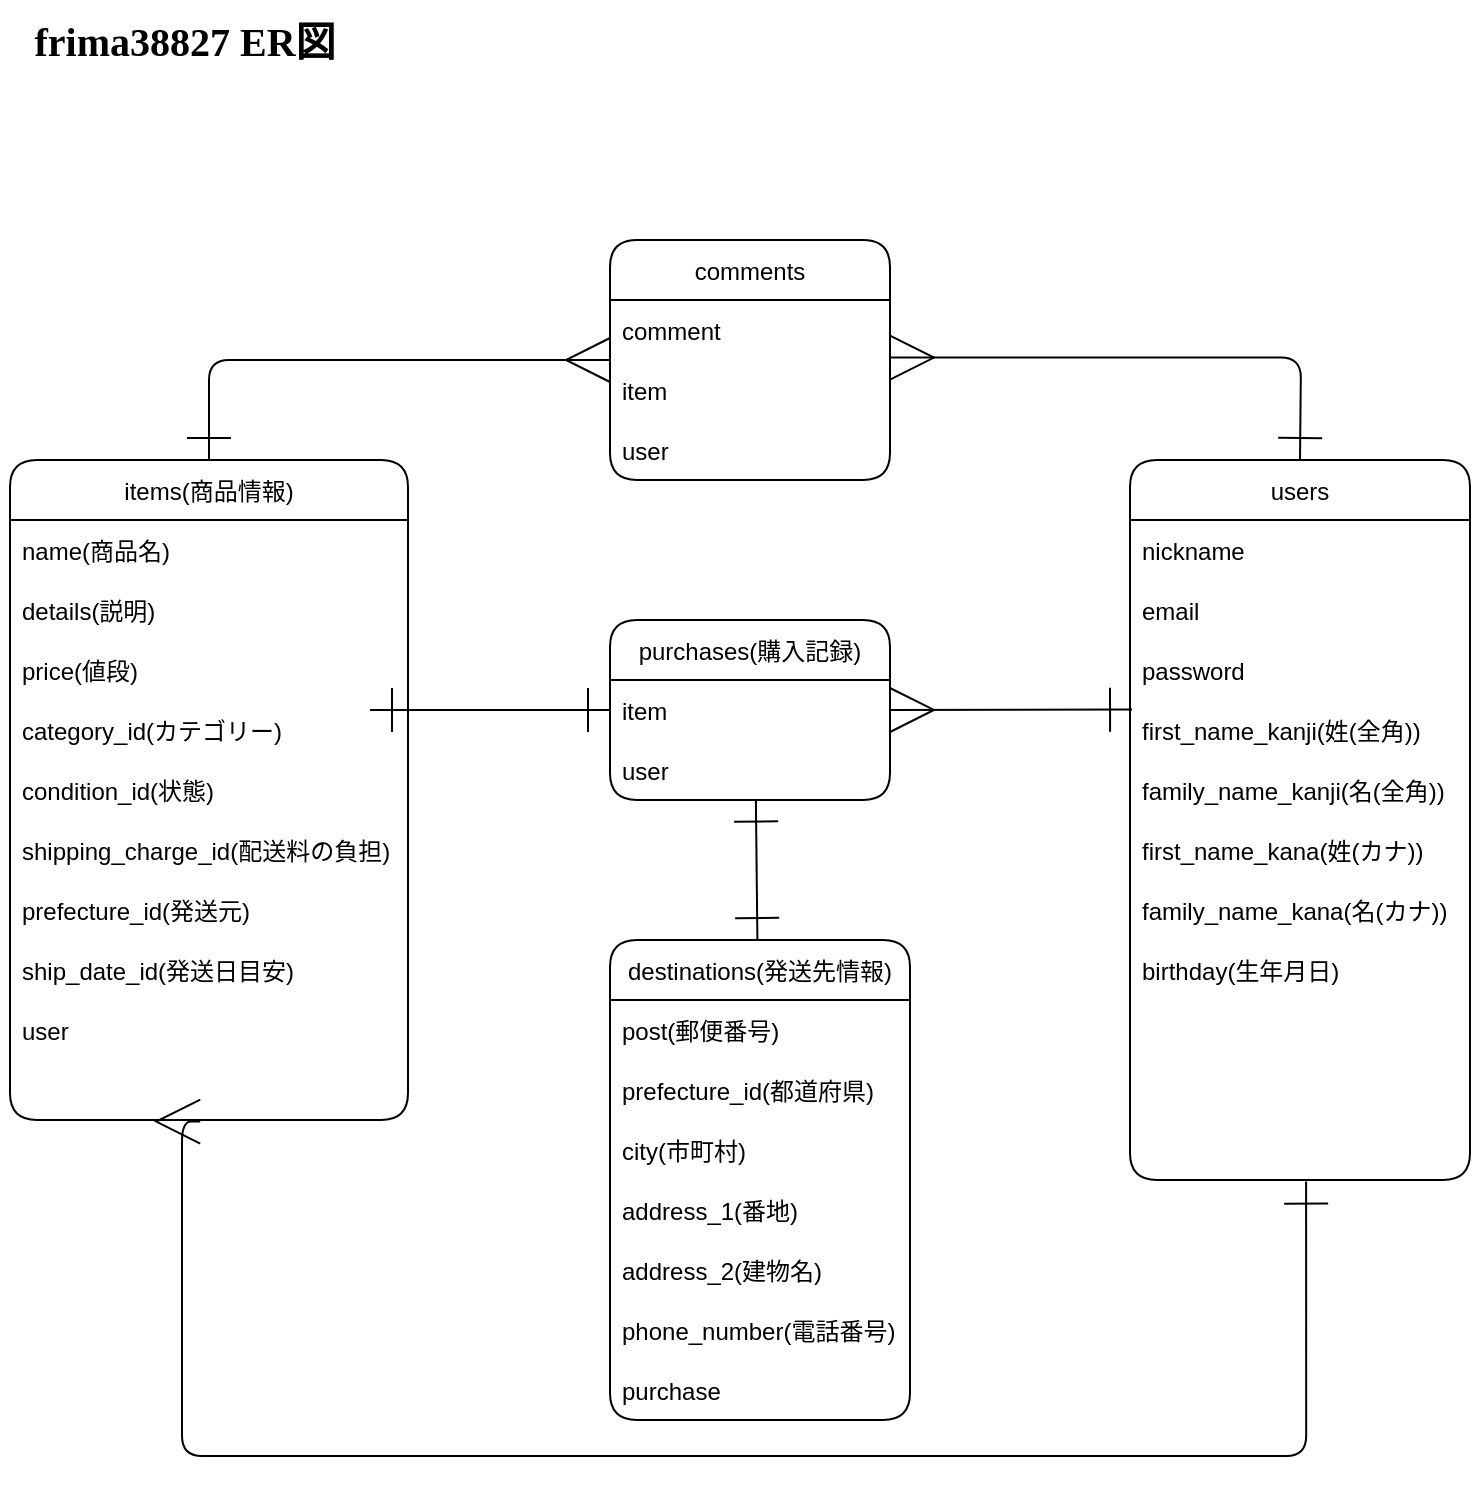 <mxfile>
    <diagram id="gMvuXIRVRAnpv44imqWm" name="ページ1">
        <mxGraphModel dx="807" dy="860" grid="0" gridSize="10" guides="1" tooltips="1" connect="1" arrows="1" fold="1" page="1" pageScale="1" pageWidth="1169" pageHeight="827" background="#ffffff" math="0" shadow="0">
            <root>
                <mxCell id="0"/>
                <mxCell id="1" parent="0"/>
                <mxCell id="82" value="comments" style="swimlane;fontStyle=0;childLayout=stackLayout;horizontal=1;startSize=30;horizontalStack=0;resizeParent=1;resizeParentMax=0;resizeLast=0;collapsible=1;marginBottom=0;rounded=1;fillColor=none;fontColor=#000000;strokeColor=#000000;" parent="1" vertex="1">
                    <mxGeometry x="520" y="170" width="140" height="120" as="geometry"/>
                </mxCell>
                <mxCell id="83" value="comment" style="text;align=left;verticalAlign=middle;spacingLeft=4;spacingRight=4;overflow=hidden;points=[[0,0.5],[1,0.5]];portConstraint=eastwest;rotatable=0;rounded=1;fontColor=#000000;" parent="82" vertex="1">
                    <mxGeometry y="30" width="140" height="30" as="geometry"/>
                </mxCell>
                <mxCell id="174" value="item" style="text;strokeColor=none;fillColor=none;align=left;verticalAlign=middle;spacingLeft=4;spacingRight=4;overflow=hidden;points=[[0,0.5],[1,0.5]];portConstraint=eastwest;rotatable=0;rounded=1;fontColor=#000000;" parent="82" vertex="1">
                    <mxGeometry y="60" width="140" height="30" as="geometry"/>
                </mxCell>
                <mxCell id="173" value="user" style="text;strokeColor=none;fillColor=none;align=left;verticalAlign=middle;spacingLeft=4;spacingRight=4;overflow=hidden;points=[[0,0.5],[1,0.5]];portConstraint=eastwest;rotatable=0;rounded=1;fontColor=#000000;" parent="82" vertex="1">
                    <mxGeometry y="90" width="140" height="30" as="geometry"/>
                </mxCell>
                <mxCell id="143" style="rounded=1;html=1;endArrow=ERmany;endFill=0;strokeWidth=1;endSize=20;startSize=20;sourcePerimeterSpacing=0;jumpSize=6;startArrow=ERone;startFill=0;elbow=vertical;exitX=0.5;exitY=0;exitDx=0;exitDy=0;edgeStyle=orthogonalEdgeStyle;fontColor=#000000;strokeColor=#000000;" parent="1" source="86" target="82" edge="1">
                    <mxGeometry relative="1" as="geometry">
                        <mxPoint x="530.98" y="245.61" as="targetPoint"/>
                    </mxGeometry>
                </mxCell>
                <mxCell id="86" value="items(商品情報)" style="swimlane;fontStyle=0;childLayout=stackLayout;horizontal=1;startSize=30;horizontalStack=0;resizeParent=1;resizeParentMax=0;resizeLast=0;collapsible=1;marginBottom=0;rounded=1;fillColor=none;fontColor=#000000;strokeColor=#000000;" parent="1" vertex="1">
                    <mxGeometry x="220" y="280" width="199" height="330" as="geometry"/>
                </mxCell>
                <mxCell id="87" value="name(商品名)" style="text;strokeColor=none;fillColor=none;align=left;verticalAlign=middle;spacingLeft=4;spacingRight=4;overflow=hidden;points=[[0,0.5],[1,0.5]];portConstraint=eastwest;rotatable=0;rounded=1;fontColor=#000000;" parent="86" vertex="1">
                    <mxGeometry y="30" width="199" height="30" as="geometry"/>
                </mxCell>
                <mxCell id="140" value="details(説明)" style="text;strokeColor=none;fillColor=none;align=left;verticalAlign=middle;spacingLeft=4;spacingRight=4;overflow=hidden;points=[[0,0.5],[1,0.5]];portConstraint=eastwest;rotatable=0;rounded=1;fontColor=#000000;" parent="86" vertex="1">
                    <mxGeometry y="60" width="199" height="30" as="geometry"/>
                </mxCell>
                <mxCell id="155" value="price(値段)" style="text;strokeColor=none;fillColor=none;align=left;verticalAlign=middle;spacingLeft=4;spacingRight=4;overflow=hidden;points=[[0,0.5],[1,0.5]];portConstraint=eastwest;rotatable=0;rounded=1;fontColor=#000000;" parent="86" vertex="1">
                    <mxGeometry y="90" width="199" height="30" as="geometry"/>
                </mxCell>
                <mxCell id="129" value="category_id(カテゴリー)" style="text;strokeColor=none;fillColor=none;align=left;verticalAlign=middle;spacingLeft=4;spacingRight=4;overflow=hidden;points=[[0,0.5],[1,0.5]];portConstraint=eastwest;rotatable=0;rounded=1;fontColor=#000000;" parent="86" vertex="1">
                    <mxGeometry y="120" width="199" height="30" as="geometry"/>
                </mxCell>
                <mxCell id="130" value="condition_id(状態)" style="text;strokeColor=none;fillColor=none;align=left;verticalAlign=middle;spacingLeft=4;spacingRight=4;overflow=hidden;points=[[0,0.5],[1,0.5]];portConstraint=eastwest;rotatable=0;rounded=1;fontColor=#000000;" parent="86" vertex="1">
                    <mxGeometry y="150" width="199" height="30" as="geometry"/>
                </mxCell>
                <mxCell id="139" value="shipping_charge_id(配送料の負担)" style="text;strokeColor=none;fillColor=none;align=left;verticalAlign=middle;spacingLeft=4;spacingRight=4;overflow=hidden;points=[[0,0.5],[1,0.5]];portConstraint=eastwest;rotatable=0;rounded=1;fontColor=#000000;" parent="86" vertex="1">
                    <mxGeometry y="180" width="199" height="30" as="geometry"/>
                </mxCell>
                <mxCell id="131" value="prefecture_id(発送元)" style="text;strokeColor=none;fillColor=none;align=left;verticalAlign=middle;spacingLeft=4;spacingRight=4;overflow=hidden;points=[[0,0.5],[1,0.5]];portConstraint=eastwest;rotatable=0;rounded=1;fontColor=#000000;" parent="86" vertex="1">
                    <mxGeometry y="210" width="199" height="30" as="geometry"/>
                </mxCell>
                <mxCell id="141" value="ship_date_id(発送日目安)" style="text;strokeColor=none;fillColor=none;align=left;verticalAlign=middle;spacingLeft=4;spacingRight=4;overflow=hidden;points=[[0,0.5],[1,0.5]];portConstraint=eastwest;rotatable=0;rounded=1;fontColor=#000000;" parent="86" vertex="1">
                    <mxGeometry y="240" width="199" height="30" as="geometry"/>
                </mxCell>
                <mxCell id="132" value="user" style="text;strokeColor=none;fillColor=none;align=left;verticalAlign=middle;spacingLeft=4;spacingRight=4;overflow=hidden;points=[[0,0.5],[1,0.5]];portConstraint=eastwest;rotatable=0;rounded=1;fontColor=#000000;" parent="86" vertex="1">
                    <mxGeometry y="270" width="199" height="30" as="geometry"/>
                </mxCell>
                <mxCell id="133" style="text;strokeColor=none;fillColor=none;align=left;verticalAlign=middle;spacingLeft=4;spacingRight=4;overflow=hidden;points=[[0,0.5],[1,0.5]];portConstraint=eastwest;rotatable=0;rounded=1;fontColor=#000000;" parent="86" vertex="1">
                    <mxGeometry y="300" width="199" height="30" as="geometry"/>
                </mxCell>
                <mxCell id="90" value="users" style="swimlane;fontStyle=0;childLayout=stackLayout;horizontal=1;startSize=30;horizontalStack=0;resizeParent=1;resizeParentMax=0;resizeLast=0;collapsible=1;marginBottom=0;swimlaneFillColor=none;rounded=1;fillColor=none;fontColor=#000000;strokeColor=#000000;" parent="1" vertex="1">
                    <mxGeometry x="780" y="280" width="170" height="360" as="geometry"/>
                </mxCell>
                <mxCell id="91" value="nickname" style="text;strokeColor=none;fillColor=none;align=left;verticalAlign=middle;spacingLeft=4;spacingRight=4;overflow=hidden;points=[[0,0.5],[1,0.5]];portConstraint=eastwest;rotatable=0;rounded=1;fontColor=#000000;" parent="90" vertex="1">
                    <mxGeometry y="30" width="170" height="30" as="geometry"/>
                </mxCell>
                <mxCell id="92" value="email" style="text;strokeColor=none;fillColor=none;align=left;verticalAlign=middle;spacingLeft=4;spacingRight=4;overflow=hidden;points=[[0,0.5],[1,0.5]];portConstraint=eastwest;rotatable=0;rounded=1;fontColor=#000000;" parent="90" vertex="1">
                    <mxGeometry y="60" width="170" height="30" as="geometry"/>
                </mxCell>
                <mxCell id="93" value="password" style="text;strokeColor=none;fillColor=none;align=left;verticalAlign=middle;spacingLeft=4;spacingRight=4;overflow=hidden;points=[[0,0.5],[1,0.5]];portConstraint=eastwest;rotatable=0;rounded=1;fontColor=#000000;" parent="90" vertex="1">
                    <mxGeometry y="90" width="170" height="30" as="geometry"/>
                </mxCell>
                <mxCell id="125" value="first_name_kanji(姓(全角))" style="text;strokeColor=none;fillColor=none;align=left;verticalAlign=middle;spacingLeft=4;spacingRight=4;overflow=hidden;points=[[0,0.5],[1,0.5]];portConstraint=eastwest;rotatable=0;container=0;rounded=1;fontColor=#000000;" parent="90" vertex="1">
                    <mxGeometry y="120" width="170" height="30" as="geometry"/>
                </mxCell>
                <mxCell id="126" value="family_name_kanji(名(全角))" style="text;strokeColor=none;fillColor=none;align=left;verticalAlign=middle;spacingLeft=4;spacingRight=4;overflow=hidden;points=[[0,0.5],[1,0.5]];portConstraint=eastwest;rotatable=0;container=0;rounded=1;fontColor=#000000;" parent="90" vertex="1">
                    <mxGeometry y="150" width="170" height="30" as="geometry"/>
                </mxCell>
                <mxCell id="127" value="first_name_kana(姓(カナ))" style="text;strokeColor=none;fillColor=none;align=left;verticalAlign=middle;spacingLeft=4;spacingRight=4;overflow=hidden;points=[[0,0.5],[1,0.5]];portConstraint=eastwest;rotatable=0;container=0;rounded=1;fontColor=#000000;" parent="90" vertex="1">
                    <mxGeometry y="180" width="170" height="30" as="geometry"/>
                </mxCell>
                <mxCell id="120" value="family_name_kana(名(カナ))" style="text;strokeColor=none;fillColor=none;align=left;verticalAlign=middle;spacingLeft=4;spacingRight=4;overflow=hidden;points=[[0,0.5],[1,0.5]];portConstraint=eastwest;rotatable=0;rounded=1;fontColor=#000000;" parent="90" vertex="1">
                    <mxGeometry y="210" width="170" height="30" as="geometry"/>
                </mxCell>
                <mxCell id="121" value="birthday(生年月日)" style="text;strokeColor=none;fillColor=none;align=left;verticalAlign=middle;spacingLeft=4;spacingRight=4;overflow=hidden;points=[[0,0.5],[1,0.5]];portConstraint=eastwest;rotatable=0;rounded=1;fontColor=#000000;" parent="90" vertex="1">
                    <mxGeometry y="240" width="170" height="30" as="geometry"/>
                </mxCell>
                <mxCell id="177" style="text;strokeColor=none;fillColor=none;align=left;verticalAlign=middle;spacingLeft=4;spacingRight=4;overflow=hidden;points=[[0,0.5],[1,0.5]];portConstraint=eastwest;rotatable=0;rounded=1;fontColor=#000000;" parent="90" vertex="1">
                    <mxGeometry y="270" width="170" height="30" as="geometry"/>
                </mxCell>
                <mxCell id="178" style="text;strokeColor=none;fillColor=none;align=left;verticalAlign=middle;spacingLeft=4;spacingRight=4;overflow=hidden;points=[[0,0.5],[1,0.5]];portConstraint=eastwest;rotatable=0;rounded=1;fontColor=#000000;" parent="90" vertex="1">
                    <mxGeometry y="300" width="170" height="30" as="geometry"/>
                </mxCell>
                <mxCell id="124" style="text;strokeColor=none;fillColor=none;align=left;verticalAlign=middle;spacingLeft=4;spacingRight=4;overflow=hidden;points=[[0,0.5],[1,0.5]];portConstraint=eastwest;rotatable=0;rounded=1;fontColor=#000000;" parent="90" vertex="1">
                    <mxGeometry y="330" width="170" height="30" as="geometry"/>
                </mxCell>
                <mxCell id="144" style="rounded=1;html=1;endArrow=ERone;endFill=0;startArrow=ERmany;startFill=0;endSize=20;startSize=20;elbow=vertical;exitX=1;exitY=-0.04;exitDx=0;exitDy=0;edgeStyle=orthogonalEdgeStyle;exitPerimeter=0;fontColor=#000000;strokeColor=#000000;" parent="1" source="174" edge="1">
                    <mxGeometry relative="1" as="geometry">
                        <mxPoint x="865" y="280" as="targetPoint"/>
                        <mxPoint x="670" y="255" as="sourcePoint"/>
                    </mxGeometry>
                </mxCell>
                <mxCell id="167" style="rounded=1;jumpSize=6;html=1;entryX=0.521;entryY=0.993;entryDx=0;entryDy=0;entryPerimeter=0;startArrow=ERone;startFill=0;endArrow=ERone;endFill=0;startSize=20;endSize=20;sourcePerimeterSpacing=0;strokeWidth=1;fontColor=#000000;strokeColor=#000000;" parent="1" source="147" target="176" edge="1">
                    <mxGeometry relative="1" as="geometry">
                        <mxPoint x="601.54" y="551.2" as="targetPoint"/>
                    </mxGeometry>
                </mxCell>
                <mxCell id="147" value="destinations(発送先情報)" style="swimlane;fontStyle=0;childLayout=stackLayout;horizontal=1;startSize=30;horizontalStack=0;resizeParent=1;resizeParentMax=0;resizeLast=0;collapsible=1;marginBottom=0;rounded=1;fillColor=none;fontColor=#000000;strokeColor=#000000;" parent="1" vertex="1">
                    <mxGeometry x="520" y="520" width="150" height="240" as="geometry"/>
                </mxCell>
                <mxCell id="148" value="post(郵便番号)" style="text;strokeColor=none;fillColor=none;align=left;verticalAlign=middle;spacingLeft=4;spacingRight=4;overflow=hidden;points=[[0,0.5],[1,0.5]];portConstraint=eastwest;rotatable=0;rounded=1;fontColor=#000000;" parent="147" vertex="1">
                    <mxGeometry y="30" width="150" height="30" as="geometry"/>
                </mxCell>
                <mxCell id="149" value="prefecture_id(都道府県)" style="text;strokeColor=none;fillColor=none;align=left;verticalAlign=middle;spacingLeft=4;spacingRight=4;overflow=hidden;points=[[0,0.5],[1,0.5]];portConstraint=eastwest;rotatable=0;rounded=1;fontColor=#000000;" parent="147" vertex="1">
                    <mxGeometry y="60" width="150" height="30" as="geometry"/>
                </mxCell>
                <mxCell id="150" value="city(市町村)" style="text;strokeColor=none;fillColor=none;align=left;verticalAlign=middle;spacingLeft=4;spacingRight=4;overflow=hidden;points=[[0,0.5],[1,0.5]];portConstraint=eastwest;rotatable=0;rounded=1;fontColor=#000000;" parent="147" vertex="1">
                    <mxGeometry y="90" width="150" height="30" as="geometry"/>
                </mxCell>
                <mxCell id="159" value="address_1(番地)" style="text;strokeColor=none;fillColor=none;align=left;verticalAlign=middle;spacingLeft=4;spacingRight=4;overflow=hidden;points=[[0,0.5],[1,0.5]];portConstraint=eastwest;rotatable=0;rounded=1;fontColor=#000000;" parent="147" vertex="1">
                    <mxGeometry y="120" width="150" height="30" as="geometry"/>
                </mxCell>
                <mxCell id="158" value="address_2(建物名)" style="text;strokeColor=none;fillColor=none;align=left;verticalAlign=middle;spacingLeft=4;spacingRight=4;overflow=hidden;points=[[0,0.5],[1,0.5]];portConstraint=eastwest;rotatable=0;rounded=1;fontColor=#000000;" parent="147" vertex="1">
                    <mxGeometry y="150" width="150" height="30" as="geometry"/>
                </mxCell>
                <mxCell id="157" value="phone_number(電話番号)" style="text;strokeColor=none;fillColor=none;align=left;verticalAlign=middle;spacingLeft=4;spacingRight=4;overflow=hidden;points=[[0,0.5],[1,0.5]];portConstraint=eastwest;rotatable=0;rounded=1;fontColor=#000000;" parent="147" vertex="1">
                    <mxGeometry y="180" width="150" height="30" as="geometry"/>
                </mxCell>
                <mxCell id="181" value="purchase" style="text;strokeColor=none;fillColor=none;align=left;verticalAlign=middle;spacingLeft=4;spacingRight=4;overflow=hidden;points=[[0,0.5],[1,0.5]];portConstraint=eastwest;rotatable=0;rounded=1;fontColor=#000000;" vertex="1" parent="147">
                    <mxGeometry y="210" width="150" height="30" as="geometry"/>
                </mxCell>
                <mxCell id="151" value="purchases(購入記録)" style="swimlane;fontStyle=0;childLayout=stackLayout;horizontal=1;startSize=30;horizontalStack=0;resizeParent=1;resizeParentMax=0;resizeLast=0;collapsible=1;marginBottom=0;rounded=1;fillColor=none;fontColor=#000000;strokeColor=#000000;" parent="1" vertex="1">
                    <mxGeometry x="520" y="360" width="140" height="90" as="geometry"/>
                </mxCell>
                <mxCell id="153" value="item" style="text;strokeColor=none;fillColor=none;align=left;verticalAlign=middle;spacingLeft=4;spacingRight=4;overflow=hidden;points=[[0,0.5],[1,0.5]];portConstraint=eastwest;rotatable=0;rounded=1;fontColor=#000000;" parent="151" vertex="1">
                    <mxGeometry y="30" width="140" height="30" as="geometry"/>
                </mxCell>
                <mxCell id="176" value="user" style="text;align=left;verticalAlign=middle;spacingLeft=4;spacingRight=4;overflow=hidden;points=[[0,0.5],[1,0.5]];portConstraint=eastwest;rotatable=0;rounded=1;fontColor=#000000;" parent="151" vertex="1">
                    <mxGeometry y="60" width="140" height="30" as="geometry"/>
                </mxCell>
                <mxCell id="161" style="rounded=1;jumpSize=6;html=1;startArrow=ERone;startFill=0;endArrow=ERone;endFill=0;startSize=20;endSize=20;sourcePerimeterSpacing=0;strokeWidth=1;entryX=0;entryY=0.5;entryDx=0;entryDy=0;fontColor=#000000;strokeColor=#000000;" parent="1" target="153" edge="1">
                    <mxGeometry relative="1" as="geometry">
                        <mxPoint x="400" y="405" as="sourcePoint"/>
                        <mxPoint x="530" y="475" as="targetPoint"/>
                    </mxGeometry>
                </mxCell>
                <mxCell id="163" style="rounded=1;jumpSize=6;html=1;exitX=1;exitY=0.5;exitDx=0;exitDy=0;startArrow=ERmany;startFill=0;endArrow=ERone;endFill=0;startSize=20;endSize=20;sourcePerimeterSpacing=20;strokeWidth=1;entryX=0.006;entryY=0.16;entryDx=0;entryDy=0;entryPerimeter=0;fontColor=#000000;strokeColor=#000000;" parent="1" source="153" target="125" edge="1">
                    <mxGeometry relative="1" as="geometry">
                        <mxPoint x="670" y="475" as="sourcePoint"/>
                        <mxPoint x="780" y="453" as="targetPoint"/>
                    </mxGeometry>
                </mxCell>
                <mxCell id="170" value="" style="endArrow=ERmany;html=1;rounded=1;startSize=20;endSize=20;sourcePerimeterSpacing=0;strokeWidth=1;jumpSize=6;entryX=0.478;entryY=1.027;entryDx=0;entryDy=0;exitX=0.518;exitY=1.027;exitDx=0;exitDy=0;startArrow=ERone;startFill=0;endFill=0;edgeStyle=orthogonalEdgeStyle;elbow=vertical;entryPerimeter=0;exitPerimeter=0;fontColor=#000000;strokeColor=#000000;" parent="1" source="124" target="133" edge="1">
                    <mxGeometry width="50" height="50" relative="1" as="geometry">
                        <mxPoint x="730" y="610" as="sourcePoint"/>
                        <mxPoint x="780" y="560" as="targetPoint"/>
                        <Array as="points">
                            <mxPoint x="868" y="778"/>
                            <mxPoint x="306" y="778"/>
                        </Array>
                    </mxGeometry>
                </mxCell>
                <mxCell id="180" value="&lt;b&gt;&lt;font style=&quot;font-size: 20px&quot; face=&quot;Tahoma&quot; color=&quot;#000000&quot;&gt;frima38827 ER図&lt;/font&gt;&lt;/b&gt;" style="text;html=1;strokeColor=none;fillColor=none;align=center;verticalAlign=middle;whiteSpace=wrap;rounded=0;fontColor=#CC0000;" parent="1" vertex="1">
                    <mxGeometry x="215" y="50" width="185" height="40" as="geometry"/>
                </mxCell>
            </root>
        </mxGraphModel>
    </diagram>
</mxfile>